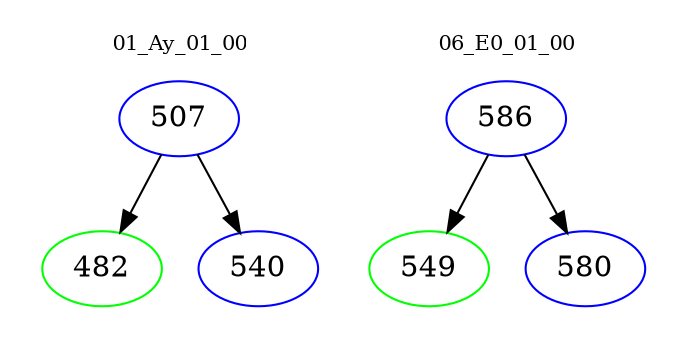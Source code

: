 digraph{
subgraph cluster_0 {
color = white
label = "01_Ay_01_00";
fontsize=10;
T0_507 [label="507", color="blue"]
T0_507 -> T0_482 [color="black"]
T0_482 [label="482", color="green"]
T0_507 -> T0_540 [color="black"]
T0_540 [label="540", color="blue"]
}
subgraph cluster_1 {
color = white
label = "06_E0_01_00";
fontsize=10;
T1_586 [label="586", color="blue"]
T1_586 -> T1_549 [color="black"]
T1_549 [label="549", color="green"]
T1_586 -> T1_580 [color="black"]
T1_580 [label="580", color="blue"]
}
}
